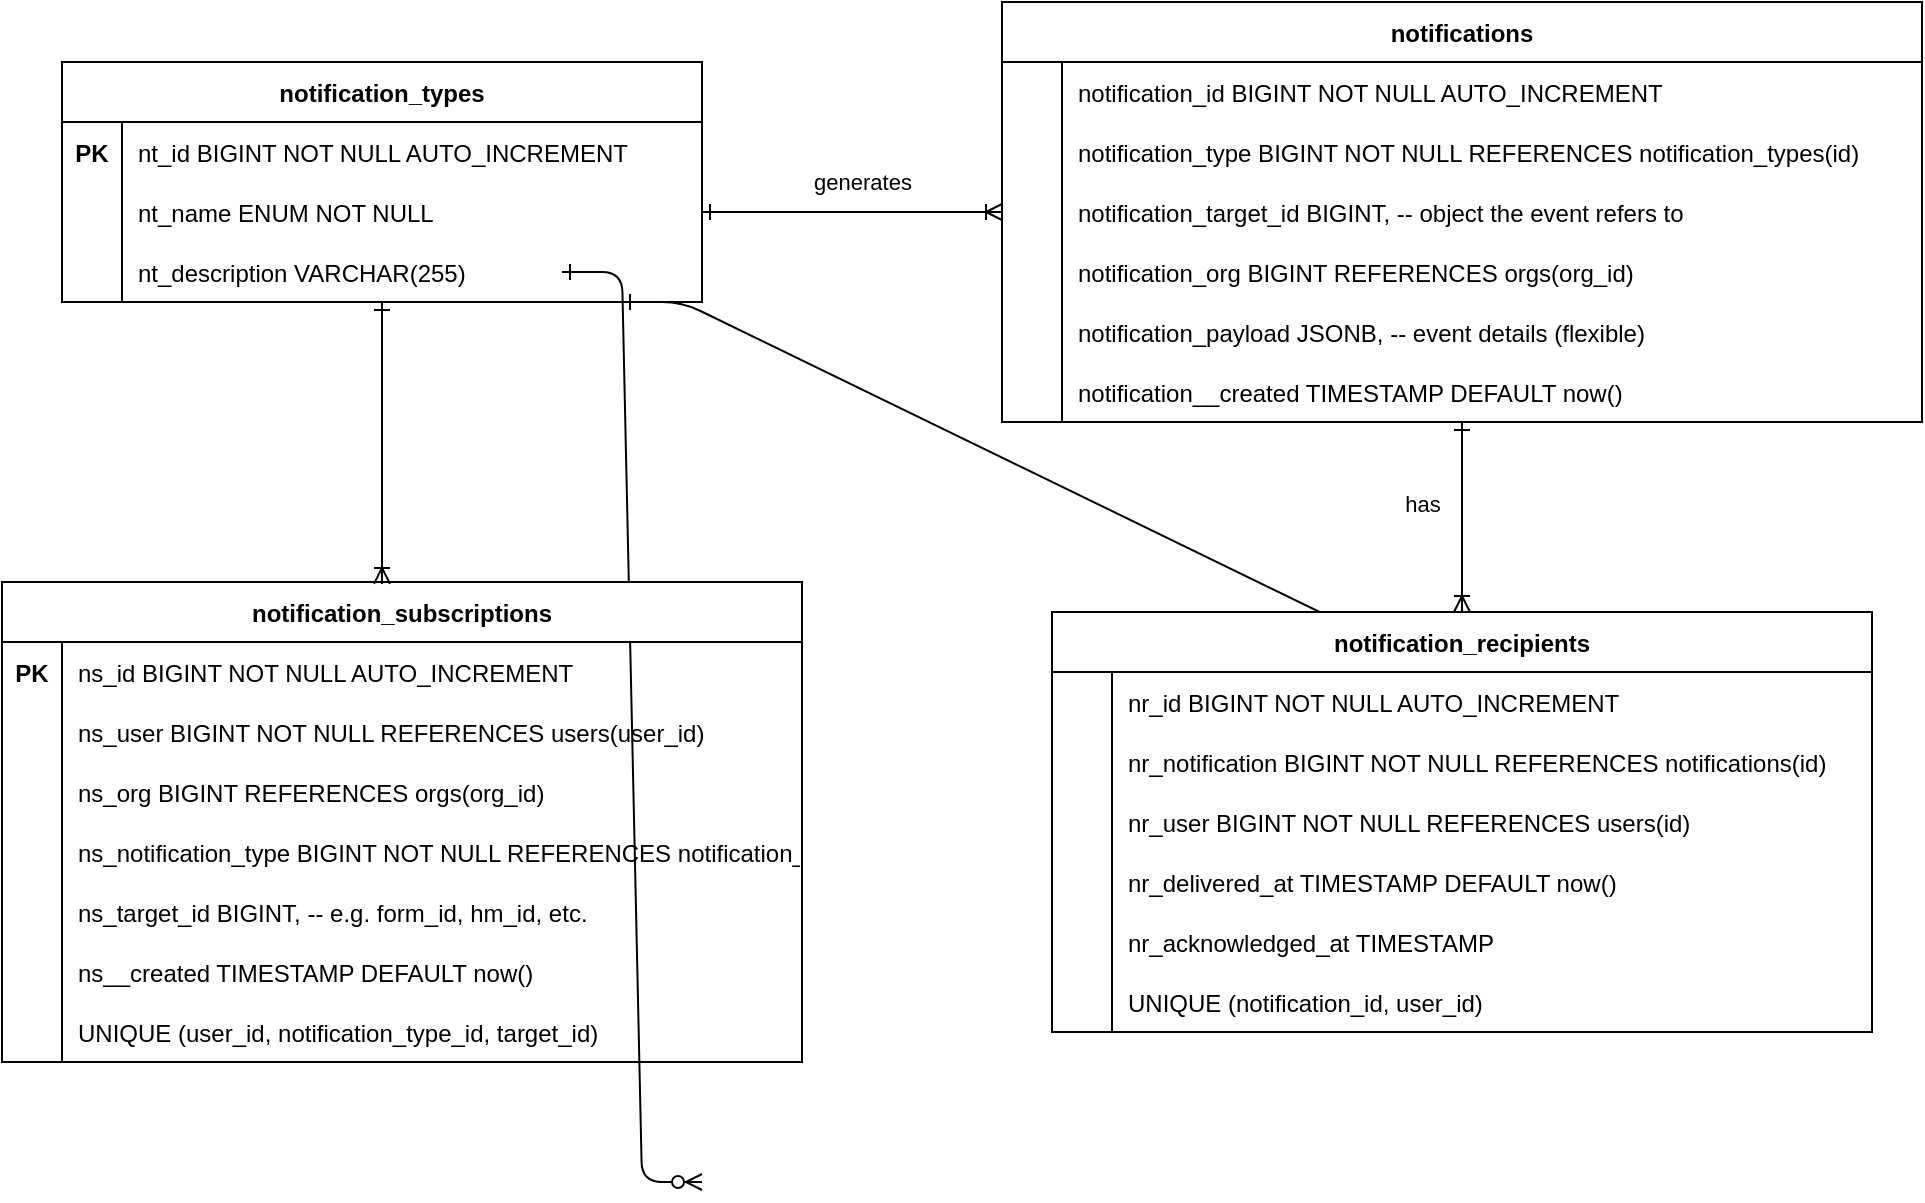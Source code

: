 <mxfile version="28.2.6">
  <diagram id="R2lEEEUBdFMjLlhIrx00" name="Page-1">
    <mxGraphModel dx="1426" dy="863" grid="1" gridSize="10" guides="1" tooltips="1" connect="1" arrows="1" fold="1" page="1" pageScale="1" pageWidth="850" pageHeight="1100" math="0" shadow="0" extFonts="Permanent Marker^https://fonts.googleapis.com/css?family=Permanent+Marker">
      <root>
        <mxCell id="0" />
        <mxCell id="1" parent="0" />
        <mxCell id="C-vyLk0tnHw3VtMMgP7b-1" value="" style="edgeStyle=entityRelationEdgeStyle;endArrow=ERzeroToMany;startArrow=ERone;endFill=1;startFill=0;" parent="1" target="C-vyLk0tnHw3VtMMgP7b-6" edge="1">
          <mxGeometry width="100" height="100" relative="1" as="geometry">
            <mxPoint x="370" y="165" as="sourcePoint" />
            <mxPoint x="440" y="620" as="targetPoint" />
          </mxGeometry>
        </mxCell>
        <mxCell id="C-vyLk0tnHw3VtMMgP7b-12" value="" style="edgeStyle=entityRelationEdgeStyle;endArrow=ERzeroToMany;startArrow=ERone;endFill=1;startFill=0;" parent="1" source="C-vyLk0tnHw3VtMMgP7b-3" edge="1">
          <mxGeometry width="100" height="100" relative="1" as="geometry">
            <mxPoint x="400" y="180" as="sourcePoint" />
            <mxPoint x="820" y="355" as="targetPoint" />
          </mxGeometry>
        </mxCell>
        <mxCell id="-euEp4I7dcy6XmPzzT2Z-94" value="notification_types" style="shape=table;startSize=30;container=1;collapsible=1;childLayout=tableLayout;fixedRows=1;rowLines=0;fontStyle=1;align=center;resizeLast=1;" vertex="1" parent="1">
          <mxGeometry x="120" y="60" width="320" height="120" as="geometry" />
        </mxCell>
        <mxCell id="-euEp4I7dcy6XmPzzT2Z-95" value="" style="shape=tableRow;horizontal=0;startSize=0;swimlaneHead=0;swimlaneBody=0;fillColor=none;collapsible=0;dropTarget=0;points=[[0,0.5],[1,0.5]];portConstraint=eastwest;strokeColor=inherit;top=0;left=0;right=0;bottom=0;" vertex="1" parent="-euEp4I7dcy6XmPzzT2Z-94">
          <mxGeometry y="30" width="320" height="30" as="geometry" />
        </mxCell>
        <mxCell id="-euEp4I7dcy6XmPzzT2Z-96" value="PK" style="shape=partialRectangle;overflow=hidden;connectable=0;fillColor=none;strokeColor=inherit;top=0;left=0;bottom=0;right=0;fontStyle=1" vertex="1" parent="-euEp4I7dcy6XmPzzT2Z-95">
          <mxGeometry width="30" height="30" as="geometry">
            <mxRectangle width="30" height="30" as="alternateBounds" />
          </mxGeometry>
        </mxCell>
        <mxCell id="-euEp4I7dcy6XmPzzT2Z-97" value="nt_id BIGINT NOT NULL AUTO_INCREMENT" style="shape=partialRectangle;overflow=hidden;connectable=0;fillColor=none;align=left;strokeColor=inherit;top=0;left=0;bottom=0;right=0;spacingLeft=6;" vertex="1" parent="-euEp4I7dcy6XmPzzT2Z-95">
          <mxGeometry x="30" width="290" height="30" as="geometry">
            <mxRectangle width="290" height="30" as="alternateBounds" />
          </mxGeometry>
        </mxCell>
        <mxCell id="-euEp4I7dcy6XmPzzT2Z-98" value="" style="shape=tableRow;horizontal=0;startSize=0;swimlaneHead=0;swimlaneBody=0;fillColor=none;collapsible=0;dropTarget=0;points=[[0,0.5],[1,0.5]];portConstraint=eastwest;strokeColor=inherit;top=0;left=0;right=0;bottom=0;" vertex="1" parent="-euEp4I7dcy6XmPzzT2Z-94">
          <mxGeometry y="60" width="320" height="30" as="geometry" />
        </mxCell>
        <mxCell id="-euEp4I7dcy6XmPzzT2Z-99" value="" style="shape=partialRectangle;overflow=hidden;connectable=0;fillColor=none;strokeColor=inherit;top=0;left=0;bottom=0;right=0;" vertex="1" parent="-euEp4I7dcy6XmPzzT2Z-98">
          <mxGeometry width="30" height="30" as="geometry">
            <mxRectangle width="30" height="30" as="alternateBounds" />
          </mxGeometry>
        </mxCell>
        <mxCell id="-euEp4I7dcy6XmPzzT2Z-100" value="nt_name ENUM NOT NULL" style="shape=partialRectangle;overflow=hidden;connectable=0;fillColor=none;align=left;strokeColor=inherit;top=0;left=0;bottom=0;right=0;spacingLeft=6;" vertex="1" parent="-euEp4I7dcy6XmPzzT2Z-98">
          <mxGeometry x="30" width="290" height="30" as="geometry">
            <mxRectangle width="290" height="30" as="alternateBounds" />
          </mxGeometry>
        </mxCell>
        <mxCell id="-euEp4I7dcy6XmPzzT2Z-101" value="" style="shape=tableRow;horizontal=0;startSize=0;swimlaneHead=0;swimlaneBody=0;fillColor=none;collapsible=0;dropTarget=0;points=[[0,0.5],[1,0.5]];portConstraint=eastwest;strokeColor=inherit;top=0;left=0;right=0;bottom=0;" vertex="1" parent="-euEp4I7dcy6XmPzzT2Z-94">
          <mxGeometry y="90" width="320" height="30" as="geometry" />
        </mxCell>
        <mxCell id="-euEp4I7dcy6XmPzzT2Z-102" value="" style="shape=partialRectangle;overflow=hidden;connectable=0;fillColor=none;strokeColor=inherit;top=0;left=0;bottom=0;right=0;" vertex="1" parent="-euEp4I7dcy6XmPzzT2Z-101">
          <mxGeometry width="30" height="30" as="geometry">
            <mxRectangle width="30" height="30" as="alternateBounds" />
          </mxGeometry>
        </mxCell>
        <mxCell id="-euEp4I7dcy6XmPzzT2Z-103" value="nt_description VARCHAR(255)" style="shape=partialRectangle;overflow=hidden;connectable=0;fillColor=none;align=left;strokeColor=inherit;top=0;left=0;bottom=0;right=0;spacingLeft=6;" vertex="1" parent="-euEp4I7dcy6XmPzzT2Z-101">
          <mxGeometry x="30" width="290" height="30" as="geometry">
            <mxRectangle width="290" height="30" as="alternateBounds" />
          </mxGeometry>
        </mxCell>
        <mxCell id="-euEp4I7dcy6XmPzzT2Z-104" value="notification_subscriptions" style="shape=table;startSize=30;container=1;collapsible=1;childLayout=tableLayout;fixedRows=1;rowLines=0;fontStyle=1;align=center;resizeLast=1;" vertex="1" parent="1">
          <mxGeometry x="90" y="320" width="400" height="240" as="geometry" />
        </mxCell>
        <mxCell id="-euEp4I7dcy6XmPzzT2Z-105" value="" style="shape=tableRow;horizontal=0;startSize=0;swimlaneHead=0;swimlaneBody=0;fillColor=none;collapsible=0;dropTarget=0;points=[[0,0.5],[1,0.5]];portConstraint=eastwest;strokeColor=inherit;top=0;left=0;right=0;bottom=0;" vertex="1" parent="-euEp4I7dcy6XmPzzT2Z-104">
          <mxGeometry y="30" width="400" height="30" as="geometry" />
        </mxCell>
        <mxCell id="-euEp4I7dcy6XmPzzT2Z-106" value="PK" style="shape=partialRectangle;overflow=hidden;connectable=0;fillColor=none;strokeColor=inherit;top=0;left=0;bottom=0;right=0;fontStyle=1" vertex="1" parent="-euEp4I7dcy6XmPzzT2Z-105">
          <mxGeometry width="30" height="30" as="geometry">
            <mxRectangle width="30" height="30" as="alternateBounds" />
          </mxGeometry>
        </mxCell>
        <mxCell id="-euEp4I7dcy6XmPzzT2Z-107" value="ns_id BIGINT NOT NULL AUTO_INCREMENT" style="shape=partialRectangle;overflow=hidden;connectable=0;fillColor=none;align=left;strokeColor=inherit;top=0;left=0;bottom=0;right=0;spacingLeft=6;" vertex="1" parent="-euEp4I7dcy6XmPzzT2Z-105">
          <mxGeometry x="30" width="370" height="30" as="geometry">
            <mxRectangle width="370" height="30" as="alternateBounds" />
          </mxGeometry>
        </mxCell>
        <mxCell id="-euEp4I7dcy6XmPzzT2Z-108" value="" style="shape=tableRow;horizontal=0;startSize=0;swimlaneHead=0;swimlaneBody=0;fillColor=none;collapsible=0;dropTarget=0;points=[[0,0.5],[1,0.5]];portConstraint=eastwest;strokeColor=inherit;top=0;left=0;right=0;bottom=0;" vertex="1" parent="-euEp4I7dcy6XmPzzT2Z-104">
          <mxGeometry y="60" width="400" height="30" as="geometry" />
        </mxCell>
        <mxCell id="-euEp4I7dcy6XmPzzT2Z-109" value="" style="shape=partialRectangle;overflow=hidden;connectable=0;fillColor=none;strokeColor=inherit;top=0;left=0;bottom=0;right=0;" vertex="1" parent="-euEp4I7dcy6XmPzzT2Z-108">
          <mxGeometry width="30" height="30" as="geometry">
            <mxRectangle width="30" height="30" as="alternateBounds" />
          </mxGeometry>
        </mxCell>
        <mxCell id="-euEp4I7dcy6XmPzzT2Z-110" value="ns_user BIGINT NOT NULL REFERENCES users(user_id)" style="shape=partialRectangle;overflow=hidden;connectable=0;fillColor=none;align=left;strokeColor=inherit;top=0;left=0;bottom=0;right=0;spacingLeft=6;" vertex="1" parent="-euEp4I7dcy6XmPzzT2Z-108">
          <mxGeometry x="30" width="370" height="30" as="geometry">
            <mxRectangle width="370" height="30" as="alternateBounds" />
          </mxGeometry>
        </mxCell>
        <mxCell id="-euEp4I7dcy6XmPzzT2Z-111" value="" style="shape=tableRow;horizontal=0;startSize=0;swimlaneHead=0;swimlaneBody=0;fillColor=none;collapsible=0;dropTarget=0;points=[[0,0.5],[1,0.5]];portConstraint=eastwest;strokeColor=inherit;top=0;left=0;right=0;bottom=0;" vertex="1" parent="-euEp4I7dcy6XmPzzT2Z-104">
          <mxGeometry y="90" width="400" height="30" as="geometry" />
        </mxCell>
        <mxCell id="-euEp4I7dcy6XmPzzT2Z-112" value="" style="shape=partialRectangle;overflow=hidden;connectable=0;fillColor=none;strokeColor=inherit;top=0;left=0;bottom=0;right=0;" vertex="1" parent="-euEp4I7dcy6XmPzzT2Z-111">
          <mxGeometry width="30" height="30" as="geometry">
            <mxRectangle width="30" height="30" as="alternateBounds" />
          </mxGeometry>
        </mxCell>
        <mxCell id="-euEp4I7dcy6XmPzzT2Z-113" value="ns_org BIGINT REFERENCES orgs(org_id)" style="shape=partialRectangle;overflow=hidden;connectable=0;fillColor=none;align=left;strokeColor=inherit;top=0;left=0;bottom=0;right=0;spacingLeft=6;" vertex="1" parent="-euEp4I7dcy6XmPzzT2Z-111">
          <mxGeometry x="30" width="370" height="30" as="geometry">
            <mxRectangle width="370" height="30" as="alternateBounds" />
          </mxGeometry>
        </mxCell>
        <mxCell id="-euEp4I7dcy6XmPzzT2Z-114" value="" style="shape=tableRow;horizontal=0;startSize=0;swimlaneHead=0;swimlaneBody=0;fillColor=none;collapsible=0;dropTarget=0;points=[[0,0.5],[1,0.5]];portConstraint=eastwest;strokeColor=inherit;top=0;left=0;right=0;bottom=0;" vertex="1" parent="-euEp4I7dcy6XmPzzT2Z-104">
          <mxGeometry y="120" width="400" height="30" as="geometry" />
        </mxCell>
        <mxCell id="-euEp4I7dcy6XmPzzT2Z-115" value="" style="shape=partialRectangle;overflow=hidden;connectable=0;fillColor=none;strokeColor=inherit;top=0;left=0;bottom=0;right=0;" vertex="1" parent="-euEp4I7dcy6XmPzzT2Z-114">
          <mxGeometry width="30" height="30" as="geometry">
            <mxRectangle width="30" height="30" as="alternateBounds" />
          </mxGeometry>
        </mxCell>
        <mxCell id="-euEp4I7dcy6XmPzzT2Z-116" value="ns_notification_type BIGINT NOT NULL REFERENCES notification_types(id)" style="shape=partialRectangle;overflow=hidden;connectable=0;fillColor=none;align=left;strokeColor=inherit;top=0;left=0;bottom=0;right=0;spacingLeft=6;" vertex="1" parent="-euEp4I7dcy6XmPzzT2Z-114">
          <mxGeometry x="30" width="370" height="30" as="geometry">
            <mxRectangle width="370" height="30" as="alternateBounds" />
          </mxGeometry>
        </mxCell>
        <mxCell id="-euEp4I7dcy6XmPzzT2Z-117" value="" style="shape=tableRow;horizontal=0;startSize=0;swimlaneHead=0;swimlaneBody=0;fillColor=none;collapsible=0;dropTarget=0;points=[[0,0.5],[1,0.5]];portConstraint=eastwest;strokeColor=inherit;top=0;left=0;right=0;bottom=0;" vertex="1" parent="-euEp4I7dcy6XmPzzT2Z-104">
          <mxGeometry y="150" width="400" height="30" as="geometry" />
        </mxCell>
        <mxCell id="-euEp4I7dcy6XmPzzT2Z-118" value="" style="shape=partialRectangle;overflow=hidden;connectable=0;fillColor=none;strokeColor=inherit;top=0;left=0;bottom=0;right=0;" vertex="1" parent="-euEp4I7dcy6XmPzzT2Z-117">
          <mxGeometry width="30" height="30" as="geometry">
            <mxRectangle width="30" height="30" as="alternateBounds" />
          </mxGeometry>
        </mxCell>
        <mxCell id="-euEp4I7dcy6XmPzzT2Z-119" value="ns_target_id BIGINT,                       -- e.g. form_id, hm_id, etc." style="shape=partialRectangle;overflow=hidden;connectable=0;fillColor=none;align=left;strokeColor=inherit;top=0;left=0;bottom=0;right=0;spacingLeft=6;" vertex="1" parent="-euEp4I7dcy6XmPzzT2Z-117">
          <mxGeometry x="30" width="370" height="30" as="geometry">
            <mxRectangle width="370" height="30" as="alternateBounds" />
          </mxGeometry>
        </mxCell>
        <mxCell id="-euEp4I7dcy6XmPzzT2Z-120" value="" style="shape=tableRow;horizontal=0;startSize=0;swimlaneHead=0;swimlaneBody=0;fillColor=none;collapsible=0;dropTarget=0;points=[[0,0.5],[1,0.5]];portConstraint=eastwest;strokeColor=inherit;top=0;left=0;right=0;bottom=0;" vertex="1" parent="-euEp4I7dcy6XmPzzT2Z-104">
          <mxGeometry y="180" width="400" height="30" as="geometry" />
        </mxCell>
        <mxCell id="-euEp4I7dcy6XmPzzT2Z-121" value="" style="shape=partialRectangle;overflow=hidden;connectable=0;fillColor=none;strokeColor=inherit;top=0;left=0;bottom=0;right=0;" vertex="1" parent="-euEp4I7dcy6XmPzzT2Z-120">
          <mxGeometry width="30" height="30" as="geometry">
            <mxRectangle width="30" height="30" as="alternateBounds" />
          </mxGeometry>
        </mxCell>
        <mxCell id="-euEp4I7dcy6XmPzzT2Z-122" value="ns__created TIMESTAMP DEFAULT now()" style="shape=partialRectangle;overflow=hidden;connectable=0;fillColor=none;align=left;strokeColor=inherit;top=0;left=0;bottom=0;right=0;spacingLeft=6;" vertex="1" parent="-euEp4I7dcy6XmPzzT2Z-120">
          <mxGeometry x="30" width="370" height="30" as="geometry">
            <mxRectangle width="370" height="30" as="alternateBounds" />
          </mxGeometry>
        </mxCell>
        <mxCell id="-euEp4I7dcy6XmPzzT2Z-123" value="" style="shape=tableRow;horizontal=0;startSize=0;swimlaneHead=0;swimlaneBody=0;fillColor=none;collapsible=0;dropTarget=0;points=[[0,0.5],[1,0.5]];portConstraint=eastwest;strokeColor=inherit;top=0;left=0;right=0;bottom=0;" vertex="1" parent="-euEp4I7dcy6XmPzzT2Z-104">
          <mxGeometry y="210" width="400" height="30" as="geometry" />
        </mxCell>
        <mxCell id="-euEp4I7dcy6XmPzzT2Z-124" value="" style="shape=partialRectangle;overflow=hidden;connectable=0;fillColor=none;strokeColor=inherit;top=0;left=0;bottom=0;right=0;" vertex="1" parent="-euEp4I7dcy6XmPzzT2Z-123">
          <mxGeometry width="30" height="30" as="geometry">
            <mxRectangle width="30" height="30" as="alternateBounds" />
          </mxGeometry>
        </mxCell>
        <mxCell id="-euEp4I7dcy6XmPzzT2Z-125" value="UNIQUE (user_id, notification_type_id, target_id)" style="shape=partialRectangle;overflow=hidden;connectable=0;fillColor=none;align=left;strokeColor=inherit;top=0;left=0;bottom=0;right=0;spacingLeft=6;" vertex="1" parent="-euEp4I7dcy6XmPzzT2Z-123">
          <mxGeometry x="30" width="370" height="30" as="geometry">
            <mxRectangle width="370" height="30" as="alternateBounds" />
          </mxGeometry>
        </mxCell>
        <mxCell id="-euEp4I7dcy6XmPzzT2Z-170" style="edgeStyle=orthogonalEdgeStyle;rounded=0;orthogonalLoop=1;jettySize=auto;html=1;startArrow=ERone;startFill=0;endArrow=ERoneToMany;endFill=0;" edge="1" parent="1" source="-euEp4I7dcy6XmPzzT2Z-126" target="-euEp4I7dcy6XmPzzT2Z-145">
          <mxGeometry relative="1" as="geometry" />
        </mxCell>
        <mxCell id="-euEp4I7dcy6XmPzzT2Z-171" value="has" style="edgeLabel;html=1;align=center;verticalAlign=middle;resizable=0;points=[];" vertex="1" connectable="0" parent="-euEp4I7dcy6XmPzzT2Z-170">
          <mxGeometry x="-0.137" y="-1" relative="1" as="geometry">
            <mxPoint x="-19" as="offset" />
          </mxGeometry>
        </mxCell>
        <mxCell id="-euEp4I7dcy6XmPzzT2Z-126" value="notifications" style="shape=table;startSize=30;container=1;collapsible=1;childLayout=tableLayout;fixedRows=1;rowLines=0;fontStyle=1;align=center;resizeLast=1;" vertex="1" parent="1">
          <mxGeometry x="590" y="30" width="460" height="210" as="geometry" />
        </mxCell>
        <mxCell id="-euEp4I7dcy6XmPzzT2Z-127" value="" style="shape=tableRow;horizontal=0;startSize=0;swimlaneHead=0;swimlaneBody=0;fillColor=none;collapsible=0;dropTarget=0;points=[[0,0.5],[1,0.5]];portConstraint=eastwest;strokeColor=inherit;top=0;left=0;right=0;bottom=0;" vertex="1" parent="-euEp4I7dcy6XmPzzT2Z-126">
          <mxGeometry y="30" width="460" height="30" as="geometry" />
        </mxCell>
        <mxCell id="-euEp4I7dcy6XmPzzT2Z-128" value="" style="shape=partialRectangle;overflow=hidden;connectable=0;fillColor=none;strokeColor=inherit;top=0;left=0;bottom=0;right=0;" vertex="1" parent="-euEp4I7dcy6XmPzzT2Z-127">
          <mxGeometry width="30" height="30" as="geometry">
            <mxRectangle width="30" height="30" as="alternateBounds" />
          </mxGeometry>
        </mxCell>
        <mxCell id="-euEp4I7dcy6XmPzzT2Z-129" value="notification_id BIGINT NOT NULL AUTO_INCREMENT" style="shape=partialRectangle;overflow=hidden;connectable=0;fillColor=none;align=left;strokeColor=inherit;top=0;left=0;bottom=0;right=0;spacingLeft=6;" vertex="1" parent="-euEp4I7dcy6XmPzzT2Z-127">
          <mxGeometry x="30" width="430" height="30" as="geometry">
            <mxRectangle width="430" height="30" as="alternateBounds" />
          </mxGeometry>
        </mxCell>
        <mxCell id="-euEp4I7dcy6XmPzzT2Z-130" value="" style="shape=tableRow;horizontal=0;startSize=0;swimlaneHead=0;swimlaneBody=0;fillColor=none;collapsible=0;dropTarget=0;points=[[0,0.5],[1,0.5]];portConstraint=eastwest;strokeColor=inherit;top=0;left=0;right=0;bottom=0;" vertex="1" parent="-euEp4I7dcy6XmPzzT2Z-126">
          <mxGeometry y="60" width="460" height="30" as="geometry" />
        </mxCell>
        <mxCell id="-euEp4I7dcy6XmPzzT2Z-131" value="" style="shape=partialRectangle;overflow=hidden;connectable=0;fillColor=none;strokeColor=inherit;top=0;left=0;bottom=0;right=0;" vertex="1" parent="-euEp4I7dcy6XmPzzT2Z-130">
          <mxGeometry width="30" height="30" as="geometry">
            <mxRectangle width="30" height="30" as="alternateBounds" />
          </mxGeometry>
        </mxCell>
        <mxCell id="-euEp4I7dcy6XmPzzT2Z-132" value="notification_type BIGINT NOT NULL REFERENCES notification_types(id)" style="shape=partialRectangle;overflow=hidden;connectable=0;fillColor=none;align=left;strokeColor=inherit;top=0;left=0;bottom=0;right=0;spacingLeft=6;" vertex="1" parent="-euEp4I7dcy6XmPzzT2Z-130">
          <mxGeometry x="30" width="430" height="30" as="geometry">
            <mxRectangle width="430" height="30" as="alternateBounds" />
          </mxGeometry>
        </mxCell>
        <mxCell id="-euEp4I7dcy6XmPzzT2Z-133" value="" style="shape=tableRow;horizontal=0;startSize=0;swimlaneHead=0;swimlaneBody=0;fillColor=none;collapsible=0;dropTarget=0;points=[[0,0.5],[1,0.5]];portConstraint=eastwest;strokeColor=inherit;top=0;left=0;right=0;bottom=0;" vertex="1" parent="-euEp4I7dcy6XmPzzT2Z-126">
          <mxGeometry y="90" width="460" height="30" as="geometry" />
        </mxCell>
        <mxCell id="-euEp4I7dcy6XmPzzT2Z-134" value="" style="shape=partialRectangle;overflow=hidden;connectable=0;fillColor=none;strokeColor=inherit;top=0;left=0;bottom=0;right=0;" vertex="1" parent="-euEp4I7dcy6XmPzzT2Z-133">
          <mxGeometry width="30" height="30" as="geometry">
            <mxRectangle width="30" height="30" as="alternateBounds" />
          </mxGeometry>
        </mxCell>
        <mxCell id="-euEp4I7dcy6XmPzzT2Z-135" value="notification_target_id BIGINT,                  -- object the event refers to" style="shape=partialRectangle;overflow=hidden;connectable=0;fillColor=none;align=left;strokeColor=inherit;top=0;left=0;bottom=0;right=0;spacingLeft=6;" vertex="1" parent="-euEp4I7dcy6XmPzzT2Z-133">
          <mxGeometry x="30" width="430" height="30" as="geometry">
            <mxRectangle width="430" height="30" as="alternateBounds" />
          </mxGeometry>
        </mxCell>
        <mxCell id="-euEp4I7dcy6XmPzzT2Z-136" value="" style="shape=tableRow;horizontal=0;startSize=0;swimlaneHead=0;swimlaneBody=0;fillColor=none;collapsible=0;dropTarget=0;points=[[0,0.5],[1,0.5]];portConstraint=eastwest;strokeColor=inherit;top=0;left=0;right=0;bottom=0;" vertex="1" parent="-euEp4I7dcy6XmPzzT2Z-126">
          <mxGeometry y="120" width="460" height="30" as="geometry" />
        </mxCell>
        <mxCell id="-euEp4I7dcy6XmPzzT2Z-137" value="" style="shape=partialRectangle;overflow=hidden;connectable=0;fillColor=none;strokeColor=inherit;top=0;left=0;bottom=0;right=0;" vertex="1" parent="-euEp4I7dcy6XmPzzT2Z-136">
          <mxGeometry width="30" height="30" as="geometry">
            <mxRectangle width="30" height="30" as="alternateBounds" />
          </mxGeometry>
        </mxCell>
        <mxCell id="-euEp4I7dcy6XmPzzT2Z-138" value="notification_org BIGINT REFERENCES orgs(org_id)" style="shape=partialRectangle;overflow=hidden;connectable=0;fillColor=none;align=left;strokeColor=inherit;top=0;left=0;bottom=0;right=0;spacingLeft=6;" vertex="1" parent="-euEp4I7dcy6XmPzzT2Z-136">
          <mxGeometry x="30" width="430" height="30" as="geometry">
            <mxRectangle width="430" height="30" as="alternateBounds" />
          </mxGeometry>
        </mxCell>
        <mxCell id="-euEp4I7dcy6XmPzzT2Z-139" value="" style="shape=tableRow;horizontal=0;startSize=0;swimlaneHead=0;swimlaneBody=0;fillColor=none;collapsible=0;dropTarget=0;points=[[0,0.5],[1,0.5]];portConstraint=eastwest;strokeColor=inherit;top=0;left=0;right=0;bottom=0;" vertex="1" parent="-euEp4I7dcy6XmPzzT2Z-126">
          <mxGeometry y="150" width="460" height="30" as="geometry" />
        </mxCell>
        <mxCell id="-euEp4I7dcy6XmPzzT2Z-140" value="" style="shape=partialRectangle;overflow=hidden;connectable=0;fillColor=none;strokeColor=inherit;top=0;left=0;bottom=0;right=0;" vertex="1" parent="-euEp4I7dcy6XmPzzT2Z-139">
          <mxGeometry width="30" height="30" as="geometry">
            <mxRectangle width="30" height="30" as="alternateBounds" />
          </mxGeometry>
        </mxCell>
        <mxCell id="-euEp4I7dcy6XmPzzT2Z-141" value="notification_payload JSONB,                  -- event details (flexible)" style="shape=partialRectangle;overflow=hidden;connectable=0;fillColor=none;align=left;strokeColor=inherit;top=0;left=0;bottom=0;right=0;spacingLeft=6;" vertex="1" parent="-euEp4I7dcy6XmPzzT2Z-139">
          <mxGeometry x="30" width="430" height="30" as="geometry">
            <mxRectangle width="430" height="30" as="alternateBounds" />
          </mxGeometry>
        </mxCell>
        <mxCell id="-euEp4I7dcy6XmPzzT2Z-142" value="" style="shape=tableRow;horizontal=0;startSize=0;swimlaneHead=0;swimlaneBody=0;fillColor=none;collapsible=0;dropTarget=0;points=[[0,0.5],[1,0.5]];portConstraint=eastwest;strokeColor=inherit;top=0;left=0;right=0;bottom=0;" vertex="1" parent="-euEp4I7dcy6XmPzzT2Z-126">
          <mxGeometry y="180" width="460" height="30" as="geometry" />
        </mxCell>
        <mxCell id="-euEp4I7dcy6XmPzzT2Z-143" value="" style="shape=partialRectangle;overflow=hidden;connectable=0;fillColor=none;strokeColor=inherit;top=0;left=0;bottom=0;right=0;" vertex="1" parent="-euEp4I7dcy6XmPzzT2Z-142">
          <mxGeometry width="30" height="30" as="geometry">
            <mxRectangle width="30" height="30" as="alternateBounds" />
          </mxGeometry>
        </mxCell>
        <mxCell id="-euEp4I7dcy6XmPzzT2Z-144" value="notification__created TIMESTAMP DEFAULT now()" style="shape=partialRectangle;overflow=hidden;connectable=0;fillColor=none;align=left;strokeColor=inherit;top=0;left=0;bottom=0;right=0;spacingLeft=6;" vertex="1" parent="-euEp4I7dcy6XmPzzT2Z-142">
          <mxGeometry x="30" width="430" height="30" as="geometry">
            <mxRectangle width="430" height="30" as="alternateBounds" />
          </mxGeometry>
        </mxCell>
        <mxCell id="-euEp4I7dcy6XmPzzT2Z-145" value="notification_recipients" style="shape=table;startSize=30;container=1;collapsible=1;childLayout=tableLayout;fixedRows=1;rowLines=0;fontStyle=1;align=center;resizeLast=1;" vertex="1" parent="1">
          <mxGeometry x="615" y="335" width="410" height="210" as="geometry" />
        </mxCell>
        <mxCell id="-euEp4I7dcy6XmPzzT2Z-146" value="" style="shape=tableRow;horizontal=0;startSize=0;swimlaneHead=0;swimlaneBody=0;fillColor=none;collapsible=0;dropTarget=0;points=[[0,0.5],[1,0.5]];portConstraint=eastwest;strokeColor=inherit;top=0;left=0;right=0;bottom=0;" vertex="1" parent="-euEp4I7dcy6XmPzzT2Z-145">
          <mxGeometry y="30" width="410" height="30" as="geometry" />
        </mxCell>
        <mxCell id="-euEp4I7dcy6XmPzzT2Z-147" value="" style="shape=partialRectangle;overflow=hidden;connectable=0;fillColor=none;strokeColor=inherit;top=0;left=0;bottom=0;right=0;" vertex="1" parent="-euEp4I7dcy6XmPzzT2Z-146">
          <mxGeometry width="30" height="30" as="geometry">
            <mxRectangle width="30" height="30" as="alternateBounds" />
          </mxGeometry>
        </mxCell>
        <mxCell id="-euEp4I7dcy6XmPzzT2Z-148" value="nr_id BIGINT NOT NULL AUTO_INCREMENT" style="shape=partialRectangle;overflow=hidden;connectable=0;fillColor=none;align=left;strokeColor=inherit;top=0;left=0;bottom=0;right=0;spacingLeft=6;" vertex="1" parent="-euEp4I7dcy6XmPzzT2Z-146">
          <mxGeometry x="30" width="380" height="30" as="geometry">
            <mxRectangle width="380" height="30" as="alternateBounds" />
          </mxGeometry>
        </mxCell>
        <mxCell id="-euEp4I7dcy6XmPzzT2Z-149" value="" style="shape=tableRow;horizontal=0;startSize=0;swimlaneHead=0;swimlaneBody=0;fillColor=none;collapsible=0;dropTarget=0;points=[[0,0.5],[1,0.5]];portConstraint=eastwest;strokeColor=inherit;top=0;left=0;right=0;bottom=0;" vertex="1" parent="-euEp4I7dcy6XmPzzT2Z-145">
          <mxGeometry y="60" width="410" height="30" as="geometry" />
        </mxCell>
        <mxCell id="-euEp4I7dcy6XmPzzT2Z-150" value="" style="shape=partialRectangle;overflow=hidden;connectable=0;fillColor=none;strokeColor=inherit;top=0;left=0;bottom=0;right=0;" vertex="1" parent="-euEp4I7dcy6XmPzzT2Z-149">
          <mxGeometry width="30" height="30" as="geometry">
            <mxRectangle width="30" height="30" as="alternateBounds" />
          </mxGeometry>
        </mxCell>
        <mxCell id="-euEp4I7dcy6XmPzzT2Z-151" value="nr_notification BIGINT NOT NULL REFERENCES notifications(id) " style="shape=partialRectangle;overflow=hidden;connectable=0;fillColor=none;align=left;strokeColor=inherit;top=0;left=0;bottom=0;right=0;spacingLeft=6;" vertex="1" parent="-euEp4I7dcy6XmPzzT2Z-149">
          <mxGeometry x="30" width="380" height="30" as="geometry">
            <mxRectangle width="380" height="30" as="alternateBounds" />
          </mxGeometry>
        </mxCell>
        <mxCell id="-euEp4I7dcy6XmPzzT2Z-152" value="" style="shape=tableRow;horizontal=0;startSize=0;swimlaneHead=0;swimlaneBody=0;fillColor=none;collapsible=0;dropTarget=0;points=[[0,0.5],[1,0.5]];portConstraint=eastwest;strokeColor=inherit;top=0;left=0;right=0;bottom=0;" vertex="1" parent="-euEp4I7dcy6XmPzzT2Z-145">
          <mxGeometry y="90" width="410" height="30" as="geometry" />
        </mxCell>
        <mxCell id="-euEp4I7dcy6XmPzzT2Z-153" value="" style="shape=partialRectangle;overflow=hidden;connectable=0;fillColor=none;strokeColor=inherit;top=0;left=0;bottom=0;right=0;" vertex="1" parent="-euEp4I7dcy6XmPzzT2Z-152">
          <mxGeometry width="30" height="30" as="geometry">
            <mxRectangle width="30" height="30" as="alternateBounds" />
          </mxGeometry>
        </mxCell>
        <mxCell id="-euEp4I7dcy6XmPzzT2Z-154" value="nr_user BIGINT NOT NULL REFERENCES users(id)" style="shape=partialRectangle;overflow=hidden;connectable=0;fillColor=none;align=left;strokeColor=inherit;top=0;left=0;bottom=0;right=0;spacingLeft=6;" vertex="1" parent="-euEp4I7dcy6XmPzzT2Z-152">
          <mxGeometry x="30" width="380" height="30" as="geometry">
            <mxRectangle width="380" height="30" as="alternateBounds" />
          </mxGeometry>
        </mxCell>
        <mxCell id="-euEp4I7dcy6XmPzzT2Z-155" value="" style="shape=tableRow;horizontal=0;startSize=0;swimlaneHead=0;swimlaneBody=0;fillColor=none;collapsible=0;dropTarget=0;points=[[0,0.5],[1,0.5]];portConstraint=eastwest;strokeColor=inherit;top=0;left=0;right=0;bottom=0;" vertex="1" parent="-euEp4I7dcy6XmPzzT2Z-145">
          <mxGeometry y="120" width="410" height="30" as="geometry" />
        </mxCell>
        <mxCell id="-euEp4I7dcy6XmPzzT2Z-156" value="" style="shape=partialRectangle;overflow=hidden;connectable=0;fillColor=none;strokeColor=inherit;top=0;left=0;bottom=0;right=0;" vertex="1" parent="-euEp4I7dcy6XmPzzT2Z-155">
          <mxGeometry width="30" height="30" as="geometry">
            <mxRectangle width="30" height="30" as="alternateBounds" />
          </mxGeometry>
        </mxCell>
        <mxCell id="-euEp4I7dcy6XmPzzT2Z-157" value="nr_delivered_at TIMESTAMP DEFAULT now()" style="shape=partialRectangle;overflow=hidden;connectable=0;fillColor=none;align=left;strokeColor=inherit;top=0;left=0;bottom=0;right=0;spacingLeft=6;" vertex="1" parent="-euEp4I7dcy6XmPzzT2Z-155">
          <mxGeometry x="30" width="380" height="30" as="geometry">
            <mxRectangle width="380" height="30" as="alternateBounds" />
          </mxGeometry>
        </mxCell>
        <mxCell id="-euEp4I7dcy6XmPzzT2Z-158" value="" style="shape=tableRow;horizontal=0;startSize=0;swimlaneHead=0;swimlaneBody=0;fillColor=none;collapsible=0;dropTarget=0;points=[[0,0.5],[1,0.5]];portConstraint=eastwest;strokeColor=inherit;top=0;left=0;right=0;bottom=0;" vertex="1" parent="-euEp4I7dcy6XmPzzT2Z-145">
          <mxGeometry y="150" width="410" height="30" as="geometry" />
        </mxCell>
        <mxCell id="-euEp4I7dcy6XmPzzT2Z-159" value="" style="shape=partialRectangle;overflow=hidden;connectable=0;fillColor=none;strokeColor=inherit;top=0;left=0;bottom=0;right=0;" vertex="1" parent="-euEp4I7dcy6XmPzzT2Z-158">
          <mxGeometry width="30" height="30" as="geometry">
            <mxRectangle width="30" height="30" as="alternateBounds" />
          </mxGeometry>
        </mxCell>
        <mxCell id="-euEp4I7dcy6XmPzzT2Z-160" value="nr_acknowledged_at TIMESTAMP" style="shape=partialRectangle;overflow=hidden;connectable=0;fillColor=none;align=left;strokeColor=inherit;top=0;left=0;bottom=0;right=0;spacingLeft=6;" vertex="1" parent="-euEp4I7dcy6XmPzzT2Z-158">
          <mxGeometry x="30" width="380" height="30" as="geometry">
            <mxRectangle width="380" height="30" as="alternateBounds" />
          </mxGeometry>
        </mxCell>
        <mxCell id="-euEp4I7dcy6XmPzzT2Z-161" value="" style="shape=tableRow;horizontal=0;startSize=0;swimlaneHead=0;swimlaneBody=0;fillColor=none;collapsible=0;dropTarget=0;points=[[0,0.5],[1,0.5]];portConstraint=eastwest;strokeColor=inherit;top=0;left=0;right=0;bottom=0;" vertex="1" parent="-euEp4I7dcy6XmPzzT2Z-145">
          <mxGeometry y="180" width="410" height="30" as="geometry" />
        </mxCell>
        <mxCell id="-euEp4I7dcy6XmPzzT2Z-162" value="" style="shape=partialRectangle;overflow=hidden;connectable=0;fillColor=none;strokeColor=inherit;top=0;left=0;bottom=0;right=0;" vertex="1" parent="-euEp4I7dcy6XmPzzT2Z-161">
          <mxGeometry width="30" height="30" as="geometry">
            <mxRectangle width="30" height="30" as="alternateBounds" />
          </mxGeometry>
        </mxCell>
        <mxCell id="-euEp4I7dcy6XmPzzT2Z-163" value="UNIQUE (notification_id, user_id)" style="shape=partialRectangle;overflow=hidden;connectable=0;fillColor=none;align=left;strokeColor=inherit;top=0;left=0;bottom=0;right=0;spacingLeft=6;" vertex="1" parent="-euEp4I7dcy6XmPzzT2Z-161">
          <mxGeometry x="30" width="380" height="30" as="geometry">
            <mxRectangle width="380" height="30" as="alternateBounds" />
          </mxGeometry>
        </mxCell>
        <mxCell id="-euEp4I7dcy6XmPzzT2Z-169" style="edgeStyle=orthogonalEdgeStyle;rounded=0;orthogonalLoop=1;jettySize=auto;html=1;entryX=0;entryY=0.5;entryDx=0;entryDy=0;startArrow=ERone;startFill=0;endArrow=ERoneToMany;endFill=0;" edge="1" parent="1" source="-euEp4I7dcy6XmPzzT2Z-98" target="-euEp4I7dcy6XmPzzT2Z-133">
          <mxGeometry relative="1" as="geometry" />
        </mxCell>
        <mxCell id="-euEp4I7dcy6XmPzzT2Z-172" value="generates" style="edgeLabel;html=1;align=center;verticalAlign=middle;resizable=0;points=[];" vertex="1" connectable="0" parent="-euEp4I7dcy6XmPzzT2Z-169">
          <mxGeometry x="-0.184" y="1" relative="1" as="geometry">
            <mxPoint x="19" y="-14" as="offset" />
          </mxGeometry>
        </mxCell>
        <mxCell id="-euEp4I7dcy6XmPzzT2Z-174" style="edgeStyle=orthogonalEdgeStyle;rounded=0;orthogonalLoop=1;jettySize=auto;html=1;entryX=0.475;entryY=0.004;entryDx=0;entryDy=0;entryPerimeter=0;startArrow=ERone;startFill=0;endArrow=ERoneToMany;endFill=0;" edge="1" parent="1" source="-euEp4I7dcy6XmPzzT2Z-94" target="-euEp4I7dcy6XmPzzT2Z-104">
          <mxGeometry relative="1" as="geometry" />
        </mxCell>
      </root>
    </mxGraphModel>
  </diagram>
</mxfile>
